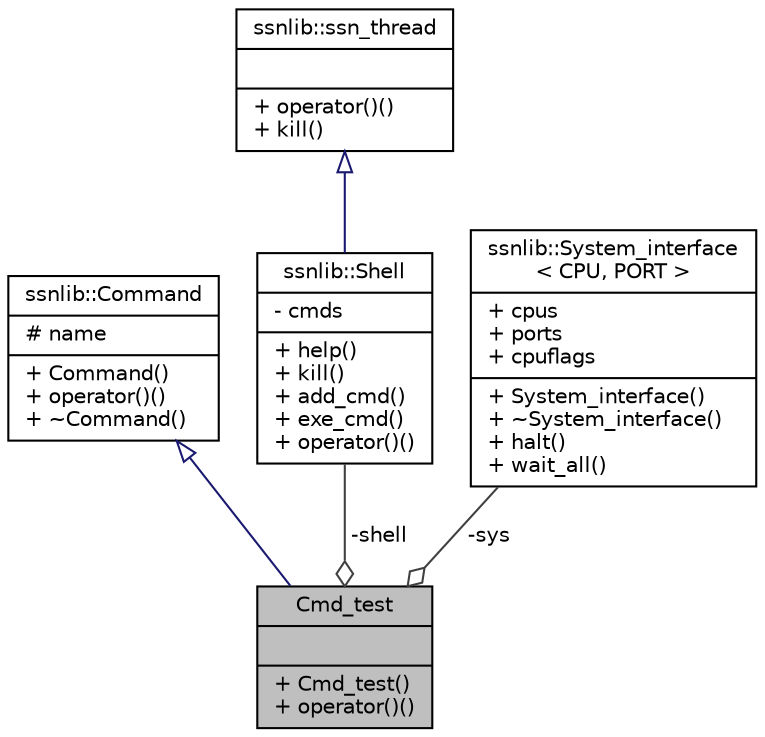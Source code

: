 digraph "Cmd_test"
{
  edge [fontname="Helvetica",fontsize="10",labelfontname="Helvetica",labelfontsize="10"];
  node [fontname="Helvetica",fontsize="10",shape=record];
  Node1 [label="{Cmd_test\n||+ Cmd_test()\l+ operator()()\l}",height=0.2,width=0.4,color="black", fillcolor="grey75", style="filled", fontcolor="black"];
  Node2 -> Node1 [dir="back",color="midnightblue",fontsize="10",style="solid",arrowtail="onormal",fontname="Helvetica"];
  Node2 [label="{ssnlib::Command\n|# name\l|+ Command()\l+ operator()()\l+ ~Command()\l}",height=0.2,width=0.4,color="black", fillcolor="white", style="filled",URL="$classssnlib_1_1Command.html"];
  Node3 -> Node1 [color="grey25",fontsize="10",style="solid",label=" -shell" ,arrowhead="odiamond",fontname="Helvetica"];
  Node3 [label="{ssnlib::Shell\n|- cmds\l|+ help()\l+ kill()\l+ add_cmd()\l+ exe_cmd()\l+ operator()()\l}",height=0.2,width=0.4,color="black", fillcolor="white", style="filled",URL="$classssnlib_1_1Shell.html"];
  Node4 -> Node3 [dir="back",color="midnightblue",fontsize="10",style="solid",arrowtail="onormal",fontname="Helvetica"];
  Node4 [label="{ssnlib::ssn_thread\n||+ operator()()\l+ kill()\l}",height=0.2,width=0.4,color="black", fillcolor="white", style="filled",URL="$classssnlib_1_1ssn__thread.html"];
  Node5 -> Node1 [color="grey25",fontsize="10",style="solid",label=" -sys" ,arrowhead="odiamond",fontname="Helvetica"];
  Node5 [label="{ssnlib::System_interface\l\< CPU, PORT \>\n|+ cpus\l+ ports\l+ cpuflags\l|+ System_interface()\l+ ~System_interface()\l+ halt()\l+ wait_all()\l}",height=0.2,width=0.4,color="black", fillcolor="white", style="filled",URL="$classssnlib_1_1System__interface.html"];
}
